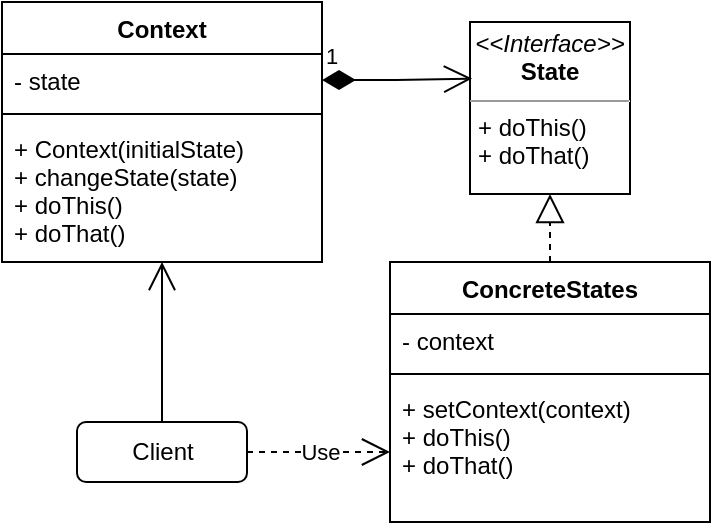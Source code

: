 <mxfile version="16.1.2" type="device"><diagram id="C5RBs43oDa-KdzZeNtuy" name="Page-1"><mxGraphModel dx="652" dy="708" grid="1" gridSize="10" guides="1" tooltips="1" connect="1" arrows="1" fold="1" page="1" pageScale="1" pageWidth="827" pageHeight="1169" math="0" shadow="0"><root><mxCell id="WIyWlLk6GJQsqaUBKTNV-0"/><mxCell id="WIyWlLk6GJQsqaUBKTNV-1" parent="WIyWlLk6GJQsqaUBKTNV-0"/><mxCell id="HRhVx1oGX45AkhhOS34v-4" value="&lt;p style=&quot;margin: 0px ; margin-top: 4px ; text-align: center&quot;&gt;&lt;i&gt;&amp;lt;&amp;lt;Interface&amp;gt;&amp;gt;&lt;/i&gt;&lt;br&gt;&lt;b&gt;State&lt;/b&gt;&lt;/p&gt;&lt;hr size=&quot;1&quot;&gt;&lt;p style=&quot;margin: 0px ; margin-left: 4px&quot;&gt;+ doThis()&lt;br&gt;+ doThat()&lt;/p&gt;" style="verticalAlign=top;align=left;overflow=fill;fontSize=12;fontFamily=Helvetica;html=1;" vertex="1" parent="WIyWlLk6GJQsqaUBKTNV-1"><mxGeometry x="414" y="120" width="80" height="86" as="geometry"/></mxCell><mxCell id="HRhVx1oGX45AkhhOS34v-5" value="Context" style="swimlane;fontStyle=1;align=center;verticalAlign=top;childLayout=stackLayout;horizontal=1;startSize=26;horizontalStack=0;resizeParent=1;resizeParentMax=0;resizeLast=0;collapsible=1;marginBottom=0;" vertex="1" parent="WIyWlLk6GJQsqaUBKTNV-1"><mxGeometry x="180" y="110" width="160" height="130" as="geometry"/></mxCell><mxCell id="HRhVx1oGX45AkhhOS34v-6" value="- state" style="text;strokeColor=none;fillColor=none;align=left;verticalAlign=top;spacingLeft=4;spacingRight=4;overflow=hidden;rotatable=0;points=[[0,0.5],[1,0.5]];portConstraint=eastwest;" vertex="1" parent="HRhVx1oGX45AkhhOS34v-5"><mxGeometry y="26" width="160" height="26" as="geometry"/></mxCell><mxCell id="HRhVx1oGX45AkhhOS34v-7" value="" style="line;strokeWidth=1;fillColor=none;align=left;verticalAlign=middle;spacingTop=-1;spacingLeft=3;spacingRight=3;rotatable=0;labelPosition=right;points=[];portConstraint=eastwest;" vertex="1" parent="HRhVx1oGX45AkhhOS34v-5"><mxGeometry y="52" width="160" height="8" as="geometry"/></mxCell><mxCell id="HRhVx1oGX45AkhhOS34v-8" value="+ Context(initialState)&#10;+ changeState(state)&#10;+ doThis()&#10;+ doThat()" style="text;strokeColor=none;fillColor=none;align=left;verticalAlign=top;spacingLeft=4;spacingRight=4;overflow=hidden;rotatable=0;points=[[0,0.5],[1,0.5]];portConstraint=eastwest;" vertex="1" parent="HRhVx1oGX45AkhhOS34v-5"><mxGeometry y="60" width="160" height="70" as="geometry"/></mxCell><mxCell id="HRhVx1oGX45AkhhOS34v-10" value="1" style="endArrow=open;html=1;endSize=12;startArrow=diamondThin;startSize=14;startFill=1;edgeStyle=orthogonalEdgeStyle;align=left;verticalAlign=bottom;rounded=0;exitX=1;exitY=0.5;exitDx=0;exitDy=0;entryX=0.013;entryY=0.329;entryDx=0;entryDy=0;entryPerimeter=0;" edge="1" parent="WIyWlLk6GJQsqaUBKTNV-1" source="HRhVx1oGX45AkhhOS34v-6" target="HRhVx1oGX45AkhhOS34v-4"><mxGeometry x="-1" y="3" relative="1" as="geometry"><mxPoint x="330" y="190" as="sourcePoint"/><mxPoint x="420" y="149" as="targetPoint"/></mxGeometry></mxCell><mxCell id="HRhVx1oGX45AkhhOS34v-11" value="ConcreteStates" style="swimlane;fontStyle=1;align=center;verticalAlign=top;childLayout=stackLayout;horizontal=1;startSize=26;horizontalStack=0;resizeParent=1;resizeParentMax=0;resizeLast=0;collapsible=1;marginBottom=0;" vertex="1" parent="WIyWlLk6GJQsqaUBKTNV-1"><mxGeometry x="374" y="240" width="160" height="130" as="geometry"/></mxCell><mxCell id="HRhVx1oGX45AkhhOS34v-12" value="- context" style="text;strokeColor=none;fillColor=none;align=left;verticalAlign=top;spacingLeft=4;spacingRight=4;overflow=hidden;rotatable=0;points=[[0,0.5],[1,0.5]];portConstraint=eastwest;" vertex="1" parent="HRhVx1oGX45AkhhOS34v-11"><mxGeometry y="26" width="160" height="26" as="geometry"/></mxCell><mxCell id="HRhVx1oGX45AkhhOS34v-13" value="" style="line;strokeWidth=1;fillColor=none;align=left;verticalAlign=middle;spacingTop=-1;spacingLeft=3;spacingRight=3;rotatable=0;labelPosition=right;points=[];portConstraint=eastwest;" vertex="1" parent="HRhVx1oGX45AkhhOS34v-11"><mxGeometry y="52" width="160" height="8" as="geometry"/></mxCell><mxCell id="HRhVx1oGX45AkhhOS34v-14" value="+ setContext(context)&#10;+ doThis()&#10;+ doThat()" style="text;strokeColor=none;fillColor=none;align=left;verticalAlign=top;spacingLeft=4;spacingRight=4;overflow=hidden;rotatable=0;points=[[0,0.5],[1,0.5]];portConstraint=eastwest;" vertex="1" parent="HRhVx1oGX45AkhhOS34v-11"><mxGeometry y="60" width="160" height="70" as="geometry"/></mxCell><mxCell id="HRhVx1oGX45AkhhOS34v-16" value="" style="endArrow=block;dashed=1;endFill=0;endSize=12;html=1;rounded=0;exitX=0.5;exitY=0;exitDx=0;exitDy=0;entryX=0.5;entryY=1;entryDx=0;entryDy=0;" edge="1" parent="WIyWlLk6GJQsqaUBKTNV-1" source="HRhVx1oGX45AkhhOS34v-11" target="HRhVx1oGX45AkhhOS34v-4"><mxGeometry width="160" relative="1" as="geometry"><mxPoint x="290" y="340" as="sourcePoint"/><mxPoint x="450" y="340" as="targetPoint"/></mxGeometry></mxCell><mxCell id="HRhVx1oGX45AkhhOS34v-17" value="Client" style="html=1;rounded=1;" vertex="1" parent="WIyWlLk6GJQsqaUBKTNV-1"><mxGeometry x="217.5" y="320" width="85" height="30" as="geometry"/></mxCell><mxCell id="HRhVx1oGX45AkhhOS34v-19" value="" style="endArrow=open;endFill=1;endSize=12;html=1;rounded=0;exitX=0.5;exitY=0;exitDx=0;exitDy=0;" edge="1" parent="WIyWlLk6GJQsqaUBKTNV-1" source="HRhVx1oGX45AkhhOS34v-17" target="HRhVx1oGX45AkhhOS34v-8"><mxGeometry width="160" relative="1" as="geometry"><mxPoint x="210" y="280" as="sourcePoint"/><mxPoint x="370" y="280" as="targetPoint"/></mxGeometry></mxCell><mxCell id="HRhVx1oGX45AkhhOS34v-23" value="Use" style="endArrow=open;endSize=12;dashed=1;html=1;rounded=0;exitX=1;exitY=0.5;exitDx=0;exitDy=0;entryX=0;entryY=0.5;entryDx=0;entryDy=0;" edge="1" parent="WIyWlLk6GJQsqaUBKTNV-1" source="HRhVx1oGX45AkhhOS34v-17" target="HRhVx1oGX45AkhhOS34v-14"><mxGeometry width="160" relative="1" as="geometry"><mxPoint x="210" y="280" as="sourcePoint"/><mxPoint x="370" y="280" as="targetPoint"/></mxGeometry></mxCell></root></mxGraphModel></diagram></mxfile>